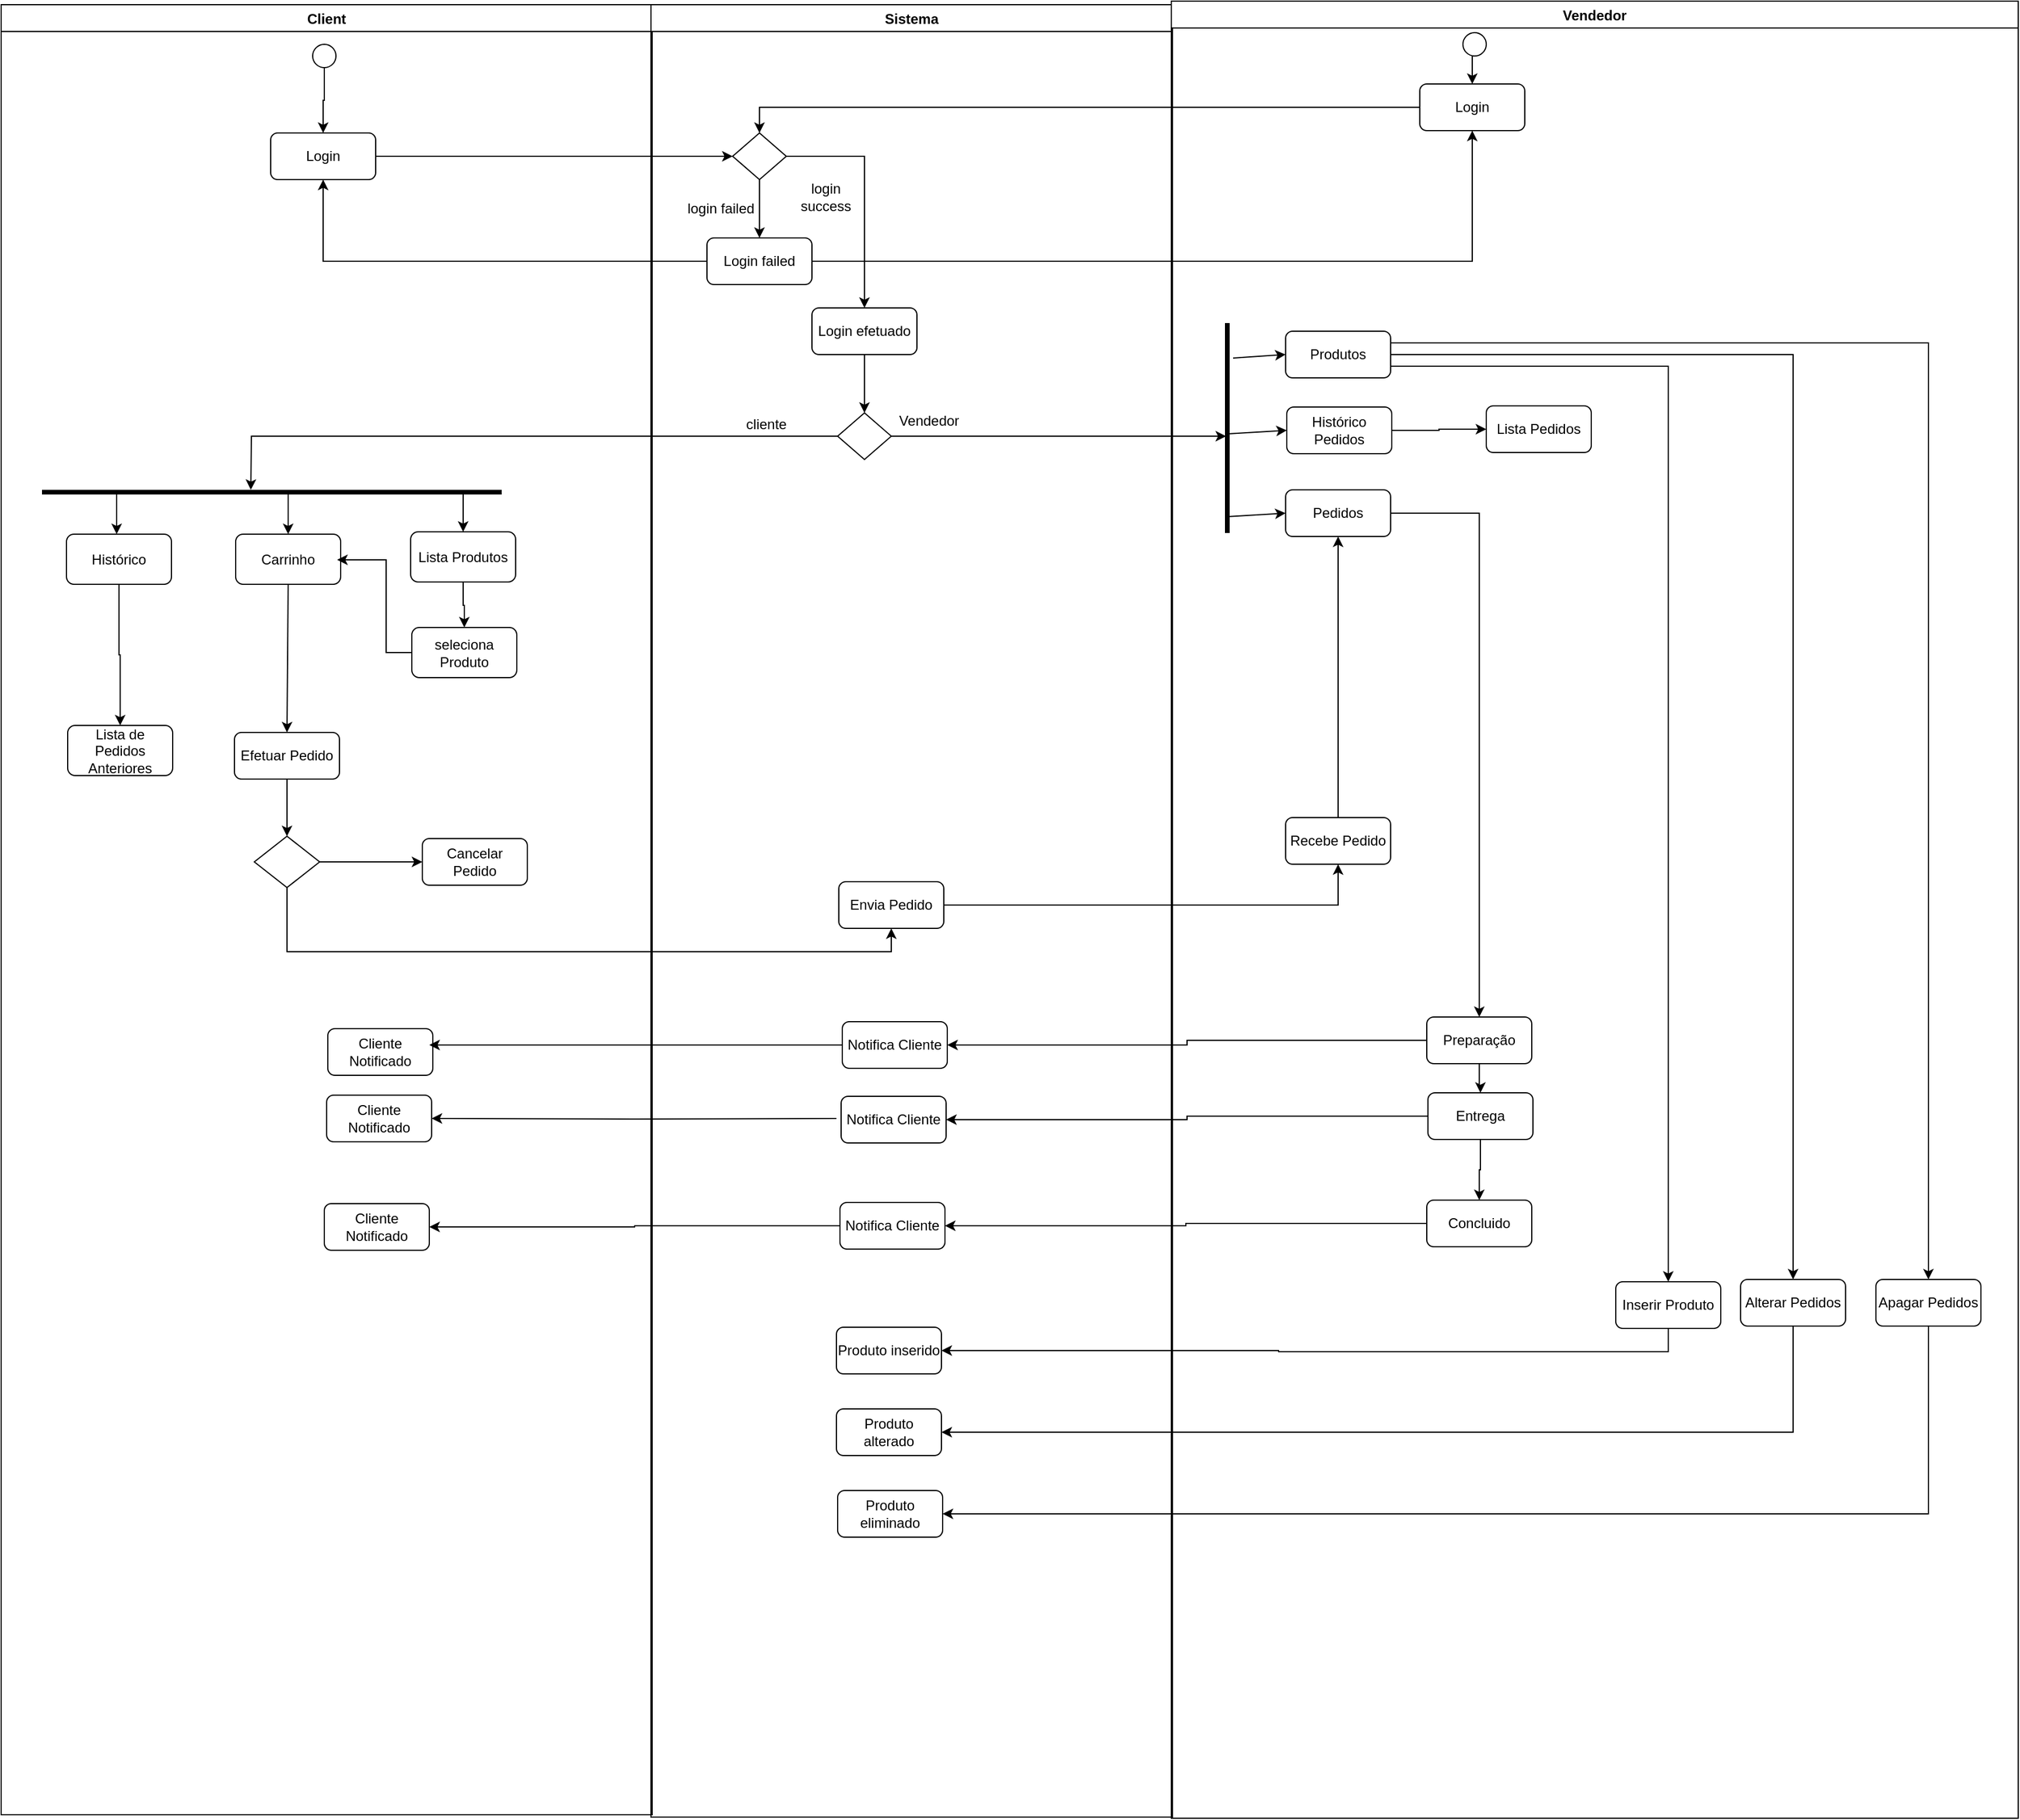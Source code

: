 <mxfile version="20.5.3"><diagram id="sSi5t94_LfOkvPr51r16" name="Página-2"><mxGraphModel dx="3307" dy="2460" grid="1" gridSize="1" guides="1" tooltips="1" connect="1" arrows="1" fold="1" page="1" pageScale="1" pageWidth="827" pageHeight="1169" math="0" shadow="0"><root><mxCell id="0"/><mxCell id="1" parent="0"/><mxCell id="vVkUSW5sCa-lOaimVGdh-4" value="Client" style="swimlane;startSize=23;" parent="1" vertex="1"><mxGeometry x="-258" y="-440" width="558" height="1552" as="geometry"/></mxCell><mxCell id="vVkUSW5sCa-lOaimVGdh-17" style="edgeStyle=orthogonalEdgeStyle;rounded=0;orthogonalLoop=1;jettySize=auto;html=1;exitX=0.5;exitY=1;exitDx=0;exitDy=0;entryX=0.5;entryY=0;entryDx=0;entryDy=0;" parent="vVkUSW5sCa-lOaimVGdh-4" source="vVkUSW5sCa-lOaimVGdh-7" target="vVkUSW5sCa-lOaimVGdh-16" edge="1"><mxGeometry relative="1" as="geometry"/></mxCell><mxCell id="vVkUSW5sCa-lOaimVGdh-7" value="" style="ellipse;whiteSpace=wrap;html=1;" parent="vVkUSW5sCa-lOaimVGdh-4" vertex="1"><mxGeometry x="267" y="34" width="20" height="20" as="geometry"/></mxCell><mxCell id="vVkUSW5sCa-lOaimVGdh-16" value="Login" style="rounded=1;whiteSpace=wrap;html=1;" parent="vVkUSW5sCa-lOaimVGdh-4" vertex="1"><mxGeometry x="231" y="110" width="90" height="40" as="geometry"/></mxCell><mxCell id="vVkUSW5sCa-lOaimVGdh-43" value="" style="endArrow=none;html=1;rounded=0;strokeWidth=4;" parent="vVkUSW5sCa-lOaimVGdh-4" edge="1"><mxGeometry width="50" height="50" relative="1" as="geometry"><mxPoint x="429" y="418" as="sourcePoint"/><mxPoint x="35" y="418" as="targetPoint"/></mxGeometry></mxCell><mxCell id="88hetL5LpxJgCvOVFX1W-7" style="edgeStyle=orthogonalEdgeStyle;rounded=0;orthogonalLoop=1;jettySize=auto;html=1;exitX=0.5;exitY=1;exitDx=0;exitDy=0;" edge="1" parent="vVkUSW5sCa-lOaimVGdh-4" source="vVkUSW5sCa-lOaimVGdh-48" target="88hetL5LpxJgCvOVFX1W-6"><mxGeometry relative="1" as="geometry"/></mxCell><mxCell id="vVkUSW5sCa-lOaimVGdh-48" value="Lista Produtos" style="rounded=1;whiteSpace=wrap;html=1;" parent="vVkUSW5sCa-lOaimVGdh-4" vertex="1"><mxGeometry x="351" y="452" width="90" height="43" as="geometry"/></mxCell><mxCell id="vVkUSW5sCa-lOaimVGdh-49" value="Cancelar Pedido" style="rounded=1;whiteSpace=wrap;html=1;" parent="vVkUSW5sCa-lOaimVGdh-4" vertex="1"><mxGeometry x="361" y="715" width="90" height="40" as="geometry"/></mxCell><mxCell id="vVkUSW5sCa-lOaimVGdh-97" value="Carrinho" style="rounded=1;whiteSpace=wrap;html=1;" parent="vVkUSW5sCa-lOaimVGdh-4" vertex="1"><mxGeometry x="201" y="454" width="90" height="43" as="geometry"/></mxCell><mxCell id="88hetL5LpxJgCvOVFX1W-21" style="edgeStyle=orthogonalEdgeStyle;rounded=0;orthogonalLoop=1;jettySize=auto;html=1;exitX=0.5;exitY=1;exitDx=0;exitDy=0;" edge="1" parent="vVkUSW5sCa-lOaimVGdh-4" source="vVkUSW5sCa-lOaimVGdh-98" target="88hetL5LpxJgCvOVFX1W-20"><mxGeometry relative="1" as="geometry"/></mxCell><mxCell id="vVkUSW5sCa-lOaimVGdh-98" value="Histórico" style="rounded=1;whiteSpace=wrap;html=1;" parent="vVkUSW5sCa-lOaimVGdh-4" vertex="1"><mxGeometry x="56" y="454" width="90" height="43" as="geometry"/></mxCell><mxCell id="vVkUSW5sCa-lOaimVGdh-115" value="" style="endArrow=classic;html=1;rounded=0;strokeWidth=1;exitX=0.5;exitY=1;exitDx=0;exitDy=0;entryX=0.5;entryY=0;entryDx=0;entryDy=0;" parent="vVkUSW5sCa-lOaimVGdh-4" source="vVkUSW5sCa-lOaimVGdh-97" edge="1"><mxGeometry width="50" height="50" relative="1" as="geometry"><mxPoint x="240" y="604" as="sourcePoint"/><mxPoint x="245" y="624" as="targetPoint"/></mxGeometry></mxCell><mxCell id="88hetL5LpxJgCvOVFX1W-9" style="edgeStyle=orthogonalEdgeStyle;rounded=0;orthogonalLoop=1;jettySize=auto;html=1;exitX=0;exitY=0.5;exitDx=0;exitDy=0;" edge="1" parent="vVkUSW5sCa-lOaimVGdh-4" source="88hetL5LpxJgCvOVFX1W-6"><mxGeometry relative="1" as="geometry"><mxPoint x="288" y="476" as="targetPoint"/><Array as="points"><mxPoint x="330" y="556"/><mxPoint x="330" y="476"/><mxPoint x="292" y="476"/></Array></mxGeometry></mxCell><mxCell id="88hetL5LpxJgCvOVFX1W-6" value="seleciona Produto" style="rounded=1;whiteSpace=wrap;html=1;" vertex="1" parent="vVkUSW5sCa-lOaimVGdh-4"><mxGeometry x="352" y="534" width="90" height="43" as="geometry"/></mxCell><mxCell id="88hetL5LpxJgCvOVFX1W-20" value="Lista de Pedidos Anteriores" style="rounded=1;whiteSpace=wrap;html=1;" vertex="1" parent="vVkUSW5sCa-lOaimVGdh-4"><mxGeometry x="57" y="618" width="90" height="43" as="geometry"/></mxCell><mxCell id="88hetL5LpxJgCvOVFX1W-40" style="edgeStyle=orthogonalEdgeStyle;rounded=0;orthogonalLoop=1;jettySize=auto;html=1;exitX=0.5;exitY=1;exitDx=0;exitDy=0;entryX=0.5;entryY=0;entryDx=0;entryDy=0;" edge="1" parent="vVkUSW5sCa-lOaimVGdh-4" source="88hetL5LpxJgCvOVFX1W-38" target="88hetL5LpxJgCvOVFX1W-39"><mxGeometry relative="1" as="geometry"/></mxCell><mxCell id="88hetL5LpxJgCvOVFX1W-38" value="Efetuar Pedido" style="rounded=1;whiteSpace=wrap;html=1;" vertex="1" parent="vVkUSW5sCa-lOaimVGdh-4"><mxGeometry x="200" y="624" width="90" height="40" as="geometry"/></mxCell><mxCell id="88hetL5LpxJgCvOVFX1W-41" style="edgeStyle=orthogonalEdgeStyle;rounded=0;orthogonalLoop=1;jettySize=auto;html=1;exitX=1;exitY=0.5;exitDx=0;exitDy=0;" edge="1" parent="vVkUSW5sCa-lOaimVGdh-4" source="88hetL5LpxJgCvOVFX1W-39" target="vVkUSW5sCa-lOaimVGdh-49"><mxGeometry relative="1" as="geometry"/></mxCell><mxCell id="88hetL5LpxJgCvOVFX1W-39" value="" style="rhombus;whiteSpace=wrap;html=1;" vertex="1" parent="vVkUSW5sCa-lOaimVGdh-4"><mxGeometry x="217" y="713" width="56" height="44" as="geometry"/></mxCell><mxCell id="88hetL5LpxJgCvOVFX1W-83" value="Cliente Notificado" style="rounded=1;whiteSpace=wrap;html=1;" vertex="1" parent="vVkUSW5sCa-lOaimVGdh-4"><mxGeometry x="280" y="878" width="90" height="40" as="geometry"/></mxCell><mxCell id="88hetL5LpxJgCvOVFX1W-84" value="Cliente Notificado" style="rounded=1;whiteSpace=wrap;html=1;" vertex="1" parent="vVkUSW5sCa-lOaimVGdh-4"><mxGeometry x="279" y="935" width="90" height="40" as="geometry"/></mxCell><mxCell id="88hetL5LpxJgCvOVFX1W-85" value="Cliente Notificado" style="rounded=1;whiteSpace=wrap;html=1;" vertex="1" parent="vVkUSW5sCa-lOaimVGdh-4"><mxGeometry x="277" y="1028" width="90" height="40" as="geometry"/></mxCell><mxCell id="vVkUSW5sCa-lOaimVGdh-5" value="Sistema" style="swimlane;" parent="1" vertex="1"><mxGeometry x="299" y="-440" width="447" height="1554" as="geometry"/></mxCell><mxCell id="vVkUSW5sCa-lOaimVGdh-22" style="edgeStyle=orthogonalEdgeStyle;rounded=0;orthogonalLoop=1;jettySize=auto;html=1;exitX=0.5;exitY=1;exitDx=0;exitDy=0;" parent="vVkUSW5sCa-lOaimVGdh-5" source="vVkUSW5sCa-lOaimVGdh-18" target="vVkUSW5sCa-lOaimVGdh-21" edge="1"><mxGeometry relative="1" as="geometry"/></mxCell><mxCell id="vVkUSW5sCa-lOaimVGdh-33" style="edgeStyle=orthogonalEdgeStyle;rounded=0;orthogonalLoop=1;jettySize=auto;html=1;exitX=1;exitY=0.5;exitDx=0;exitDy=0;" parent="vVkUSW5sCa-lOaimVGdh-5" source="vVkUSW5sCa-lOaimVGdh-18" target="vVkUSW5sCa-lOaimVGdh-29" edge="1"><mxGeometry relative="1" as="geometry"/></mxCell><mxCell id="vVkUSW5sCa-lOaimVGdh-18" value="" style="rhombus;whiteSpace=wrap;html=1;" parent="vVkUSW5sCa-lOaimVGdh-5" vertex="1"><mxGeometry x="70" y="110" width="46" height="40" as="geometry"/></mxCell><mxCell id="vVkUSW5sCa-lOaimVGdh-21" value="Login failed" style="rounded=1;whiteSpace=wrap;html=1;" parent="vVkUSW5sCa-lOaimVGdh-5" vertex="1"><mxGeometry x="48" y="200" width="90" height="40" as="geometry"/></mxCell><mxCell id="vVkUSW5sCa-lOaimVGdh-23" value="login failed" style="text;html=1;strokeColor=none;fillColor=none;align=center;verticalAlign=middle;whiteSpace=wrap;rounded=0;" parent="vVkUSW5sCa-lOaimVGdh-5" vertex="1"><mxGeometry x="30" y="160" width="60" height="30" as="geometry"/></mxCell><mxCell id="vVkUSW5sCa-lOaimVGdh-35" style="edgeStyle=orthogonalEdgeStyle;rounded=0;orthogonalLoop=1;jettySize=auto;html=1;exitX=0.5;exitY=1;exitDx=0;exitDy=0;entryX=0.5;entryY=0;entryDx=0;entryDy=0;" parent="vVkUSW5sCa-lOaimVGdh-5" source="vVkUSW5sCa-lOaimVGdh-29" target="vVkUSW5sCa-lOaimVGdh-34" edge="1"><mxGeometry relative="1" as="geometry"/></mxCell><mxCell id="vVkUSW5sCa-lOaimVGdh-29" value="Login efetuado" style="rounded=1;whiteSpace=wrap;html=1;" parent="vVkUSW5sCa-lOaimVGdh-5" vertex="1"><mxGeometry x="138" y="260" width="90" height="40" as="geometry"/></mxCell><mxCell id="vVkUSW5sCa-lOaimVGdh-30" value="login success" style="text;html=1;strokeColor=none;fillColor=none;align=center;verticalAlign=middle;whiteSpace=wrap;rounded=0;" parent="vVkUSW5sCa-lOaimVGdh-5" vertex="1"><mxGeometry x="120" y="150" width="60" height="30" as="geometry"/></mxCell><mxCell id="vVkUSW5sCa-lOaimVGdh-34" value="" style="rhombus;whiteSpace=wrap;html=1;" parent="vVkUSW5sCa-lOaimVGdh-5" vertex="1"><mxGeometry x="160" y="350" width="46" height="40" as="geometry"/></mxCell><mxCell id="vVkUSW5sCa-lOaimVGdh-41" value="Vendedor" style="text;html=1;strokeColor=none;fillColor=none;align=center;verticalAlign=middle;whiteSpace=wrap;rounded=0;" parent="vVkUSW5sCa-lOaimVGdh-5" vertex="1"><mxGeometry x="210" y="348" width="57" height="17" as="geometry"/></mxCell><mxCell id="vVkUSW5sCa-lOaimVGdh-46" value="cliente" style="text;html=1;strokeColor=none;fillColor=none;align=center;verticalAlign=middle;whiteSpace=wrap;rounded=0;" parent="vVkUSW5sCa-lOaimVGdh-5" vertex="1"><mxGeometry x="69" y="345" width="60" height="30" as="geometry"/></mxCell><mxCell id="vVkUSW5sCa-lOaimVGdh-60" value="Envia Pedido" style="rounded=1;whiteSpace=wrap;html=1;" parent="vVkUSW5sCa-lOaimVGdh-5" vertex="1"><mxGeometry x="161" y="752" width="90" height="40" as="geometry"/></mxCell><mxCell id="88hetL5LpxJgCvOVFX1W-63" value="Notifica Cliente" style="rounded=1;whiteSpace=wrap;html=1;" vertex="1" parent="vVkUSW5sCa-lOaimVGdh-5"><mxGeometry x="164" y="872" width="90" height="40" as="geometry"/></mxCell><mxCell id="88hetL5LpxJgCvOVFX1W-78" value="Notifica Cliente" style="rounded=1;whiteSpace=wrap;html=1;" vertex="1" parent="vVkUSW5sCa-lOaimVGdh-5"><mxGeometry x="163" y="936" width="90" height="40" as="geometry"/></mxCell><mxCell id="88hetL5LpxJgCvOVFX1W-79" value="Notifica Cliente" style="rounded=1;whiteSpace=wrap;html=1;" vertex="1" parent="vVkUSW5sCa-lOaimVGdh-5"><mxGeometry x="162" y="1027" width="90" height="40" as="geometry"/></mxCell><mxCell id="88hetL5LpxJgCvOVFX1W-97" value="Produto inserido" style="rounded=1;whiteSpace=wrap;html=1;" vertex="1" parent="vVkUSW5sCa-lOaimVGdh-5"><mxGeometry x="159" y="1134" width="90" height="40" as="geometry"/></mxCell><mxCell id="88hetL5LpxJgCvOVFX1W-115" value="Produto alterado" style="rounded=1;whiteSpace=wrap;html=1;" vertex="1" parent="vVkUSW5sCa-lOaimVGdh-5"><mxGeometry x="159" y="1204" width="90" height="40" as="geometry"/></mxCell><mxCell id="88hetL5LpxJgCvOVFX1W-116" value="Produto eliminado" style="rounded=1;whiteSpace=wrap;html=1;" vertex="1" parent="vVkUSW5sCa-lOaimVGdh-5"><mxGeometry x="160" y="1274" width="90" height="40" as="geometry"/></mxCell><mxCell id="vVkUSW5sCa-lOaimVGdh-6" value="Vendedor" style="swimlane;startSize=23;" parent="1" vertex="1"><mxGeometry x="745" y="-443" width="726" height="1558" as="geometry"/></mxCell><mxCell id="vVkUSW5sCa-lOaimVGdh-36" value="" style="endArrow=none;html=1;rounded=0;strokeWidth=4;" parent="vVkUSW5sCa-lOaimVGdh-6" edge="1"><mxGeometry width="50" height="50" relative="1" as="geometry"><mxPoint x="48" y="456" as="sourcePoint"/><mxPoint x="48" y="276" as="targetPoint"/></mxGeometry></mxCell><mxCell id="88hetL5LpxJgCvOVFX1W-42" style="edgeStyle=orthogonalEdgeStyle;rounded=0;orthogonalLoop=1;jettySize=auto;html=1;exitX=0.5;exitY=0;exitDx=0;exitDy=0;entryX=0.5;entryY=1;entryDx=0;entryDy=0;" edge="1" parent="vVkUSW5sCa-lOaimVGdh-6" source="vVkUSW5sCa-lOaimVGdh-63" target="88hetL5LpxJgCvOVFX1W-34"><mxGeometry relative="1" as="geometry"/></mxCell><mxCell id="vVkUSW5sCa-lOaimVGdh-63" value="Recebe Pedido" style="rounded=1;whiteSpace=wrap;html=1;" parent="vVkUSW5sCa-lOaimVGdh-6" vertex="1"><mxGeometry x="98" y="700" width="90" height="40" as="geometry"/></mxCell><mxCell id="88hetL5LpxJgCvOVFX1W-26" style="edgeStyle=orthogonalEdgeStyle;rounded=0;orthogonalLoop=1;jettySize=auto;html=1;exitX=0.5;exitY=1;exitDx=0;exitDy=0;entryX=0.5;entryY=0;entryDx=0;entryDy=0;" edge="1" parent="vVkUSW5sCa-lOaimVGdh-6" source="88hetL5LpxJgCvOVFX1W-24" target="88hetL5LpxJgCvOVFX1W-25"><mxGeometry relative="1" as="geometry"/></mxCell><mxCell id="88hetL5LpxJgCvOVFX1W-24" value="" style="ellipse;whiteSpace=wrap;html=1;" vertex="1" parent="vVkUSW5sCa-lOaimVGdh-6"><mxGeometry x="250" y="27" width="20" height="20" as="geometry"/></mxCell><mxCell id="88hetL5LpxJgCvOVFX1W-25" value="Login" style="rounded=1;whiteSpace=wrap;html=1;" vertex="1" parent="vVkUSW5sCa-lOaimVGdh-6"><mxGeometry x="213" y="71" width="90" height="40" as="geometry"/></mxCell><mxCell id="88hetL5LpxJgCvOVFX1W-62" style="edgeStyle=orthogonalEdgeStyle;rounded=0;orthogonalLoop=1;jettySize=auto;html=1;exitX=1;exitY=0.5;exitDx=0;exitDy=0;" edge="1" parent="vVkUSW5sCa-lOaimVGdh-6" source="88hetL5LpxJgCvOVFX1W-34" target="88hetL5LpxJgCvOVFX1W-45"><mxGeometry relative="1" as="geometry"/></mxCell><mxCell id="88hetL5LpxJgCvOVFX1W-34" value="Pedidos" style="rounded=1;whiteSpace=wrap;html=1;" vertex="1" parent="vVkUSW5sCa-lOaimVGdh-6"><mxGeometry x="98" y="419" width="90" height="40" as="geometry"/></mxCell><mxCell id="88hetL5LpxJgCvOVFX1W-94" style="edgeStyle=orthogonalEdgeStyle;rounded=0;orthogonalLoop=1;jettySize=auto;html=1;exitX=1;exitY=0.25;exitDx=0;exitDy=0;" edge="1" parent="vVkUSW5sCa-lOaimVGdh-6" source="88hetL5LpxJgCvOVFX1W-35" target="88hetL5LpxJgCvOVFX1W-90"><mxGeometry relative="1" as="geometry"/></mxCell><mxCell id="88hetL5LpxJgCvOVFX1W-95" style="edgeStyle=orthogonalEdgeStyle;rounded=0;orthogonalLoop=1;jettySize=auto;html=1;exitX=1;exitY=0.5;exitDx=0;exitDy=0;entryX=0.5;entryY=0;entryDx=0;entryDy=0;" edge="1" parent="vVkUSW5sCa-lOaimVGdh-6" source="88hetL5LpxJgCvOVFX1W-35" target="88hetL5LpxJgCvOVFX1W-92"><mxGeometry relative="1" as="geometry"/></mxCell><mxCell id="88hetL5LpxJgCvOVFX1W-96" style="edgeStyle=orthogonalEdgeStyle;rounded=0;orthogonalLoop=1;jettySize=auto;html=1;exitX=1;exitY=0.75;exitDx=0;exitDy=0;entryX=0.5;entryY=0;entryDx=0;entryDy=0;" edge="1" parent="vVkUSW5sCa-lOaimVGdh-6" source="88hetL5LpxJgCvOVFX1W-35" target="88hetL5LpxJgCvOVFX1W-91"><mxGeometry relative="1" as="geometry"/></mxCell><mxCell id="88hetL5LpxJgCvOVFX1W-35" value="Produtos" style="rounded=1;whiteSpace=wrap;html=1;" vertex="1" parent="vVkUSW5sCa-lOaimVGdh-6"><mxGeometry x="98" y="283" width="90" height="40" as="geometry"/></mxCell><mxCell id="88hetL5LpxJgCvOVFX1W-120" style="edgeStyle=orthogonalEdgeStyle;rounded=0;orthogonalLoop=1;jettySize=auto;html=1;exitX=1;exitY=0.5;exitDx=0;exitDy=0;entryX=0;entryY=0.5;entryDx=0;entryDy=0;" edge="1" parent="vVkUSW5sCa-lOaimVGdh-6" source="88hetL5LpxJgCvOVFX1W-36" target="88hetL5LpxJgCvOVFX1W-89"><mxGeometry relative="1" as="geometry"/></mxCell><mxCell id="88hetL5LpxJgCvOVFX1W-36" value="Histórico Pedidos" style="rounded=1;whiteSpace=wrap;html=1;" vertex="1" parent="vVkUSW5sCa-lOaimVGdh-6"><mxGeometry x="99" y="348" width="90" height="40" as="geometry"/></mxCell><mxCell id="88hetL5LpxJgCvOVFX1W-60" style="edgeStyle=orthogonalEdgeStyle;rounded=0;orthogonalLoop=1;jettySize=auto;html=1;exitX=0.5;exitY=1;exitDx=0;exitDy=0;" edge="1" parent="vVkUSW5sCa-lOaimVGdh-6" source="88hetL5LpxJgCvOVFX1W-45" target="88hetL5LpxJgCvOVFX1W-46"><mxGeometry relative="1" as="geometry"/></mxCell><mxCell id="88hetL5LpxJgCvOVFX1W-45" value="Preparação" style="rounded=1;whiteSpace=wrap;html=1;" vertex="1" parent="vVkUSW5sCa-lOaimVGdh-6"><mxGeometry x="219" y="871" width="90" height="40" as="geometry"/></mxCell><mxCell id="88hetL5LpxJgCvOVFX1W-61" style="edgeStyle=orthogonalEdgeStyle;rounded=0;orthogonalLoop=1;jettySize=auto;html=1;exitX=0.5;exitY=1;exitDx=0;exitDy=0;entryX=0.5;entryY=0;entryDx=0;entryDy=0;" edge="1" parent="vVkUSW5sCa-lOaimVGdh-6" source="88hetL5LpxJgCvOVFX1W-46" target="88hetL5LpxJgCvOVFX1W-59"><mxGeometry relative="1" as="geometry"/></mxCell><mxCell id="88hetL5LpxJgCvOVFX1W-46" value="Entrega" style="rounded=1;whiteSpace=wrap;html=1;" vertex="1" parent="vVkUSW5sCa-lOaimVGdh-6"><mxGeometry x="220" y="936" width="90" height="40" as="geometry"/></mxCell><mxCell id="88hetL5LpxJgCvOVFX1W-59" value="Concluido" style="rounded=1;whiteSpace=wrap;html=1;" vertex="1" parent="vVkUSW5sCa-lOaimVGdh-6"><mxGeometry x="219" y="1028" width="90" height="40" as="geometry"/></mxCell><mxCell id="88hetL5LpxJgCvOVFX1W-89" value="Lista Pedidos" style="rounded=1;whiteSpace=wrap;html=1;" vertex="1" parent="vVkUSW5sCa-lOaimVGdh-6"><mxGeometry x="270" y="347" width="90" height="40" as="geometry"/></mxCell><mxCell id="88hetL5LpxJgCvOVFX1W-90" value="Apagar Pedidos" style="rounded=1;whiteSpace=wrap;html=1;" vertex="1" parent="vVkUSW5sCa-lOaimVGdh-6"><mxGeometry x="604" y="1096" width="90" height="40" as="geometry"/></mxCell><mxCell id="88hetL5LpxJgCvOVFX1W-91" value="Inserir Produto" style="rounded=1;whiteSpace=wrap;html=1;" vertex="1" parent="vVkUSW5sCa-lOaimVGdh-6"><mxGeometry x="381" y="1098" width="90" height="40" as="geometry"/></mxCell><mxCell id="88hetL5LpxJgCvOVFX1W-92" value="Alterar Pedidos" style="rounded=1;whiteSpace=wrap;html=1;" vertex="1" parent="vVkUSW5sCa-lOaimVGdh-6"><mxGeometry x="488" y="1096" width="90" height="40" as="geometry"/></mxCell><mxCell id="vVkUSW5sCa-lOaimVGdh-19" style="edgeStyle=orthogonalEdgeStyle;rounded=0;orthogonalLoop=1;jettySize=auto;html=1;exitX=1;exitY=0.5;exitDx=0;exitDy=0;entryX=0;entryY=0.5;entryDx=0;entryDy=0;" parent="1" source="vVkUSW5sCa-lOaimVGdh-16" target="vVkUSW5sCa-lOaimVGdh-18" edge="1"><mxGeometry relative="1" as="geometry"/></mxCell><mxCell id="vVkUSW5sCa-lOaimVGdh-32" style="edgeStyle=orthogonalEdgeStyle;rounded=0;orthogonalLoop=1;jettySize=auto;html=1;exitX=0;exitY=0.5;exitDx=0;exitDy=0;entryX=0.5;entryY=1;entryDx=0;entryDy=0;" parent="1" source="vVkUSW5sCa-lOaimVGdh-21" target="vVkUSW5sCa-lOaimVGdh-16" edge="1"><mxGeometry relative="1" as="geometry"/></mxCell><mxCell id="vVkUSW5sCa-lOaimVGdh-40" style="edgeStyle=orthogonalEdgeStyle;rounded=0;orthogonalLoop=1;jettySize=auto;html=1;exitX=1;exitY=0.5;exitDx=0;exitDy=0;strokeWidth=1;" parent="1" source="vVkUSW5sCa-lOaimVGdh-34" edge="1"><mxGeometry relative="1" as="geometry"><mxPoint x="792" y="-70" as="targetPoint"/></mxGeometry></mxCell><mxCell id="vVkUSW5sCa-lOaimVGdh-45" style="edgeStyle=orthogonalEdgeStyle;rounded=0;orthogonalLoop=1;jettySize=auto;html=1;exitX=0;exitY=0.5;exitDx=0;exitDy=0;strokeWidth=1;" parent="1" source="vVkUSW5sCa-lOaimVGdh-34" edge="1"><mxGeometry relative="1" as="geometry"><mxPoint x="-44" y="-24" as="targetPoint"/></mxGeometry></mxCell><mxCell id="vVkUSW5sCa-lOaimVGdh-56" value="" style="endArrow=classic;html=1;rounded=0;strokeWidth=1;entryX=0.5;entryY=0;entryDx=0;entryDy=0;" parent="1" target="vVkUSW5sCa-lOaimVGdh-48" edge="1"><mxGeometry width="50" height="50" relative="1" as="geometry"><mxPoint x="138" y="-21" as="sourcePoint"/><mxPoint x="484" y="72" as="targetPoint"/></mxGeometry></mxCell><mxCell id="vVkUSW5sCa-lOaimVGdh-64" style="edgeStyle=orthogonalEdgeStyle;rounded=0;orthogonalLoop=1;jettySize=auto;html=1;exitX=1;exitY=0.5;exitDx=0;exitDy=0;entryX=0.5;entryY=1;entryDx=0;entryDy=0;strokeWidth=1;" parent="1" source="vVkUSW5sCa-lOaimVGdh-60" target="vVkUSW5sCa-lOaimVGdh-63" edge="1"><mxGeometry relative="1" as="geometry"/></mxCell><mxCell id="vVkUSW5sCa-lOaimVGdh-99" value="" style="endArrow=classic;html=1;rounded=0;strokeWidth=1;" parent="1" target="vVkUSW5sCa-lOaimVGdh-97" edge="1"><mxGeometry width="50" height="50" relative="1" as="geometry"><mxPoint x="-12" y="-24" as="sourcePoint"/><mxPoint x="84" y="112" as="targetPoint"/></mxGeometry></mxCell><mxCell id="vVkUSW5sCa-lOaimVGdh-102" value="" style="endArrow=classic;html=1;rounded=0;strokeWidth=1;" parent="1" edge="1"><mxGeometry width="50" height="50" relative="1" as="geometry"><mxPoint x="-159" y="-20" as="sourcePoint"/><mxPoint x="-159" y="14" as="targetPoint"/></mxGeometry></mxCell><mxCell id="88hetL5LpxJgCvOVFX1W-19" style="edgeStyle=orthogonalEdgeStyle;rounded=0;orthogonalLoop=1;jettySize=auto;html=1;exitX=0.5;exitY=1;exitDx=0;exitDy=0;entryX=0.5;entryY=1;entryDx=0;entryDy=0;" edge="1" parent="1" source="88hetL5LpxJgCvOVFX1W-39" target="vVkUSW5sCa-lOaimVGdh-60"><mxGeometry relative="1" as="geometry"><mxPoint x="261" y="327" as="sourcePoint"/><mxPoint x="370" y="303" as="targetPoint"/></mxGeometry></mxCell><mxCell id="88hetL5LpxJgCvOVFX1W-27" style="edgeStyle=orthogonalEdgeStyle;rounded=0;orthogonalLoop=1;jettySize=auto;html=1;exitX=0;exitY=0.5;exitDx=0;exitDy=0;entryX=0.5;entryY=0;entryDx=0;entryDy=0;" edge="1" parent="1" source="88hetL5LpxJgCvOVFX1W-25" target="vVkUSW5sCa-lOaimVGdh-18"><mxGeometry relative="1" as="geometry"/></mxCell><mxCell id="88hetL5LpxJgCvOVFX1W-33" style="edgeStyle=orthogonalEdgeStyle;rounded=0;orthogonalLoop=1;jettySize=auto;html=1;exitX=1;exitY=0.5;exitDx=0;exitDy=0;entryX=0.5;entryY=1;entryDx=0;entryDy=0;" edge="1" parent="1" source="vVkUSW5sCa-lOaimVGdh-21" target="88hetL5LpxJgCvOVFX1W-25"><mxGeometry relative="1" as="geometry"/></mxCell><mxCell id="88hetL5LpxJgCvOVFX1W-37" value="" style="endArrow=classic;html=1;rounded=0;entryX=0;entryY=0.5;entryDx=0;entryDy=0;" edge="1" parent="1" target="88hetL5LpxJgCvOVFX1W-34"><mxGeometry width="50" height="50" relative="1" as="geometry"><mxPoint x="793" y="-1" as="sourcePoint"/><mxPoint x="879" y="-7" as="targetPoint"/></mxGeometry></mxCell><mxCell id="88hetL5LpxJgCvOVFX1W-43" value="" style="endArrow=classic;html=1;rounded=0;entryX=0;entryY=0.5;entryDx=0;entryDy=0;" edge="1" parent="1" target="88hetL5LpxJgCvOVFX1W-36"><mxGeometry width="50" height="50" relative="1" as="geometry"><mxPoint x="793" y="-72" as="sourcePoint"/><mxPoint x="519" y="71" as="targetPoint"/></mxGeometry></mxCell><mxCell id="88hetL5LpxJgCvOVFX1W-44" value="" style="endArrow=classic;html=1;rounded=0;entryX=0;entryY=0.5;entryDx=0;entryDy=0;" edge="1" parent="1" target="88hetL5LpxJgCvOVFX1W-35"><mxGeometry width="50" height="50" relative="1" as="geometry"><mxPoint x="798" y="-137" as="sourcePoint"/><mxPoint x="519" y="71" as="targetPoint"/></mxGeometry></mxCell><mxCell id="88hetL5LpxJgCvOVFX1W-80" style="edgeStyle=orthogonalEdgeStyle;rounded=0;orthogonalLoop=1;jettySize=auto;html=1;exitX=0;exitY=0.5;exitDx=0;exitDy=0;entryX=1;entryY=0.5;entryDx=0;entryDy=0;" edge="1" parent="1" source="88hetL5LpxJgCvOVFX1W-45" target="88hetL5LpxJgCvOVFX1W-63"><mxGeometry relative="1" as="geometry"/></mxCell><mxCell id="88hetL5LpxJgCvOVFX1W-81" style="edgeStyle=orthogonalEdgeStyle;rounded=0;orthogonalLoop=1;jettySize=auto;html=1;exitX=0;exitY=0.5;exitDx=0;exitDy=0;entryX=1;entryY=0.5;entryDx=0;entryDy=0;" edge="1" parent="1" source="88hetL5LpxJgCvOVFX1W-46" target="88hetL5LpxJgCvOVFX1W-78"><mxGeometry relative="1" as="geometry"/></mxCell><mxCell id="88hetL5LpxJgCvOVFX1W-82" style="edgeStyle=orthogonalEdgeStyle;rounded=0;orthogonalLoop=1;jettySize=auto;html=1;exitX=0;exitY=0.5;exitDx=0;exitDy=0;" edge="1" parent="1" source="88hetL5LpxJgCvOVFX1W-59" target="88hetL5LpxJgCvOVFX1W-79"><mxGeometry relative="1" as="geometry"/></mxCell><mxCell id="88hetL5LpxJgCvOVFX1W-86" style="edgeStyle=orthogonalEdgeStyle;rounded=0;orthogonalLoop=1;jettySize=auto;html=1;exitX=0;exitY=0.5;exitDx=0;exitDy=0;" edge="1" parent="1" source="88hetL5LpxJgCvOVFX1W-63"><mxGeometry relative="1" as="geometry"><mxPoint x="109" y="452" as="targetPoint"/></mxGeometry></mxCell><mxCell id="88hetL5LpxJgCvOVFX1W-87" style="edgeStyle=orthogonalEdgeStyle;rounded=0;orthogonalLoop=1;jettySize=auto;html=1;entryX=1;entryY=0.5;entryDx=0;entryDy=0;" edge="1" parent="1" target="88hetL5LpxJgCvOVFX1W-84"><mxGeometry relative="1" as="geometry"><mxPoint x="458" y="515" as="sourcePoint"/></mxGeometry></mxCell><mxCell id="88hetL5LpxJgCvOVFX1W-88" style="edgeStyle=orthogonalEdgeStyle;rounded=0;orthogonalLoop=1;jettySize=auto;html=1;exitX=0;exitY=0.5;exitDx=0;exitDy=0;entryX=1;entryY=0.5;entryDx=0;entryDy=0;" edge="1" parent="1" source="88hetL5LpxJgCvOVFX1W-79" target="88hetL5LpxJgCvOVFX1W-85"><mxGeometry relative="1" as="geometry"/></mxCell><mxCell id="88hetL5LpxJgCvOVFX1W-117" style="edgeStyle=orthogonalEdgeStyle;rounded=0;orthogonalLoop=1;jettySize=auto;html=1;exitX=0.5;exitY=1;exitDx=0;exitDy=0;entryX=1;entryY=0.5;entryDx=0;entryDy=0;" edge="1" parent="1" source="88hetL5LpxJgCvOVFX1W-91" target="88hetL5LpxJgCvOVFX1W-97"><mxGeometry relative="1" as="geometry"/></mxCell><mxCell id="88hetL5LpxJgCvOVFX1W-118" style="edgeStyle=orthogonalEdgeStyle;rounded=0;orthogonalLoop=1;jettySize=auto;html=1;exitX=0.5;exitY=1;exitDx=0;exitDy=0;entryX=1;entryY=0.5;entryDx=0;entryDy=0;" edge="1" parent="1" source="88hetL5LpxJgCvOVFX1W-92" target="88hetL5LpxJgCvOVFX1W-115"><mxGeometry relative="1" as="geometry"/></mxCell><mxCell id="88hetL5LpxJgCvOVFX1W-119" style="edgeStyle=orthogonalEdgeStyle;rounded=0;orthogonalLoop=1;jettySize=auto;html=1;exitX=0.5;exitY=1;exitDx=0;exitDy=0;entryX=1;entryY=0.5;entryDx=0;entryDy=0;" edge="1" parent="1" source="88hetL5LpxJgCvOVFX1W-90" target="88hetL5LpxJgCvOVFX1W-116"><mxGeometry relative="1" as="geometry"/></mxCell></root></mxGraphModel></diagram></mxfile>
